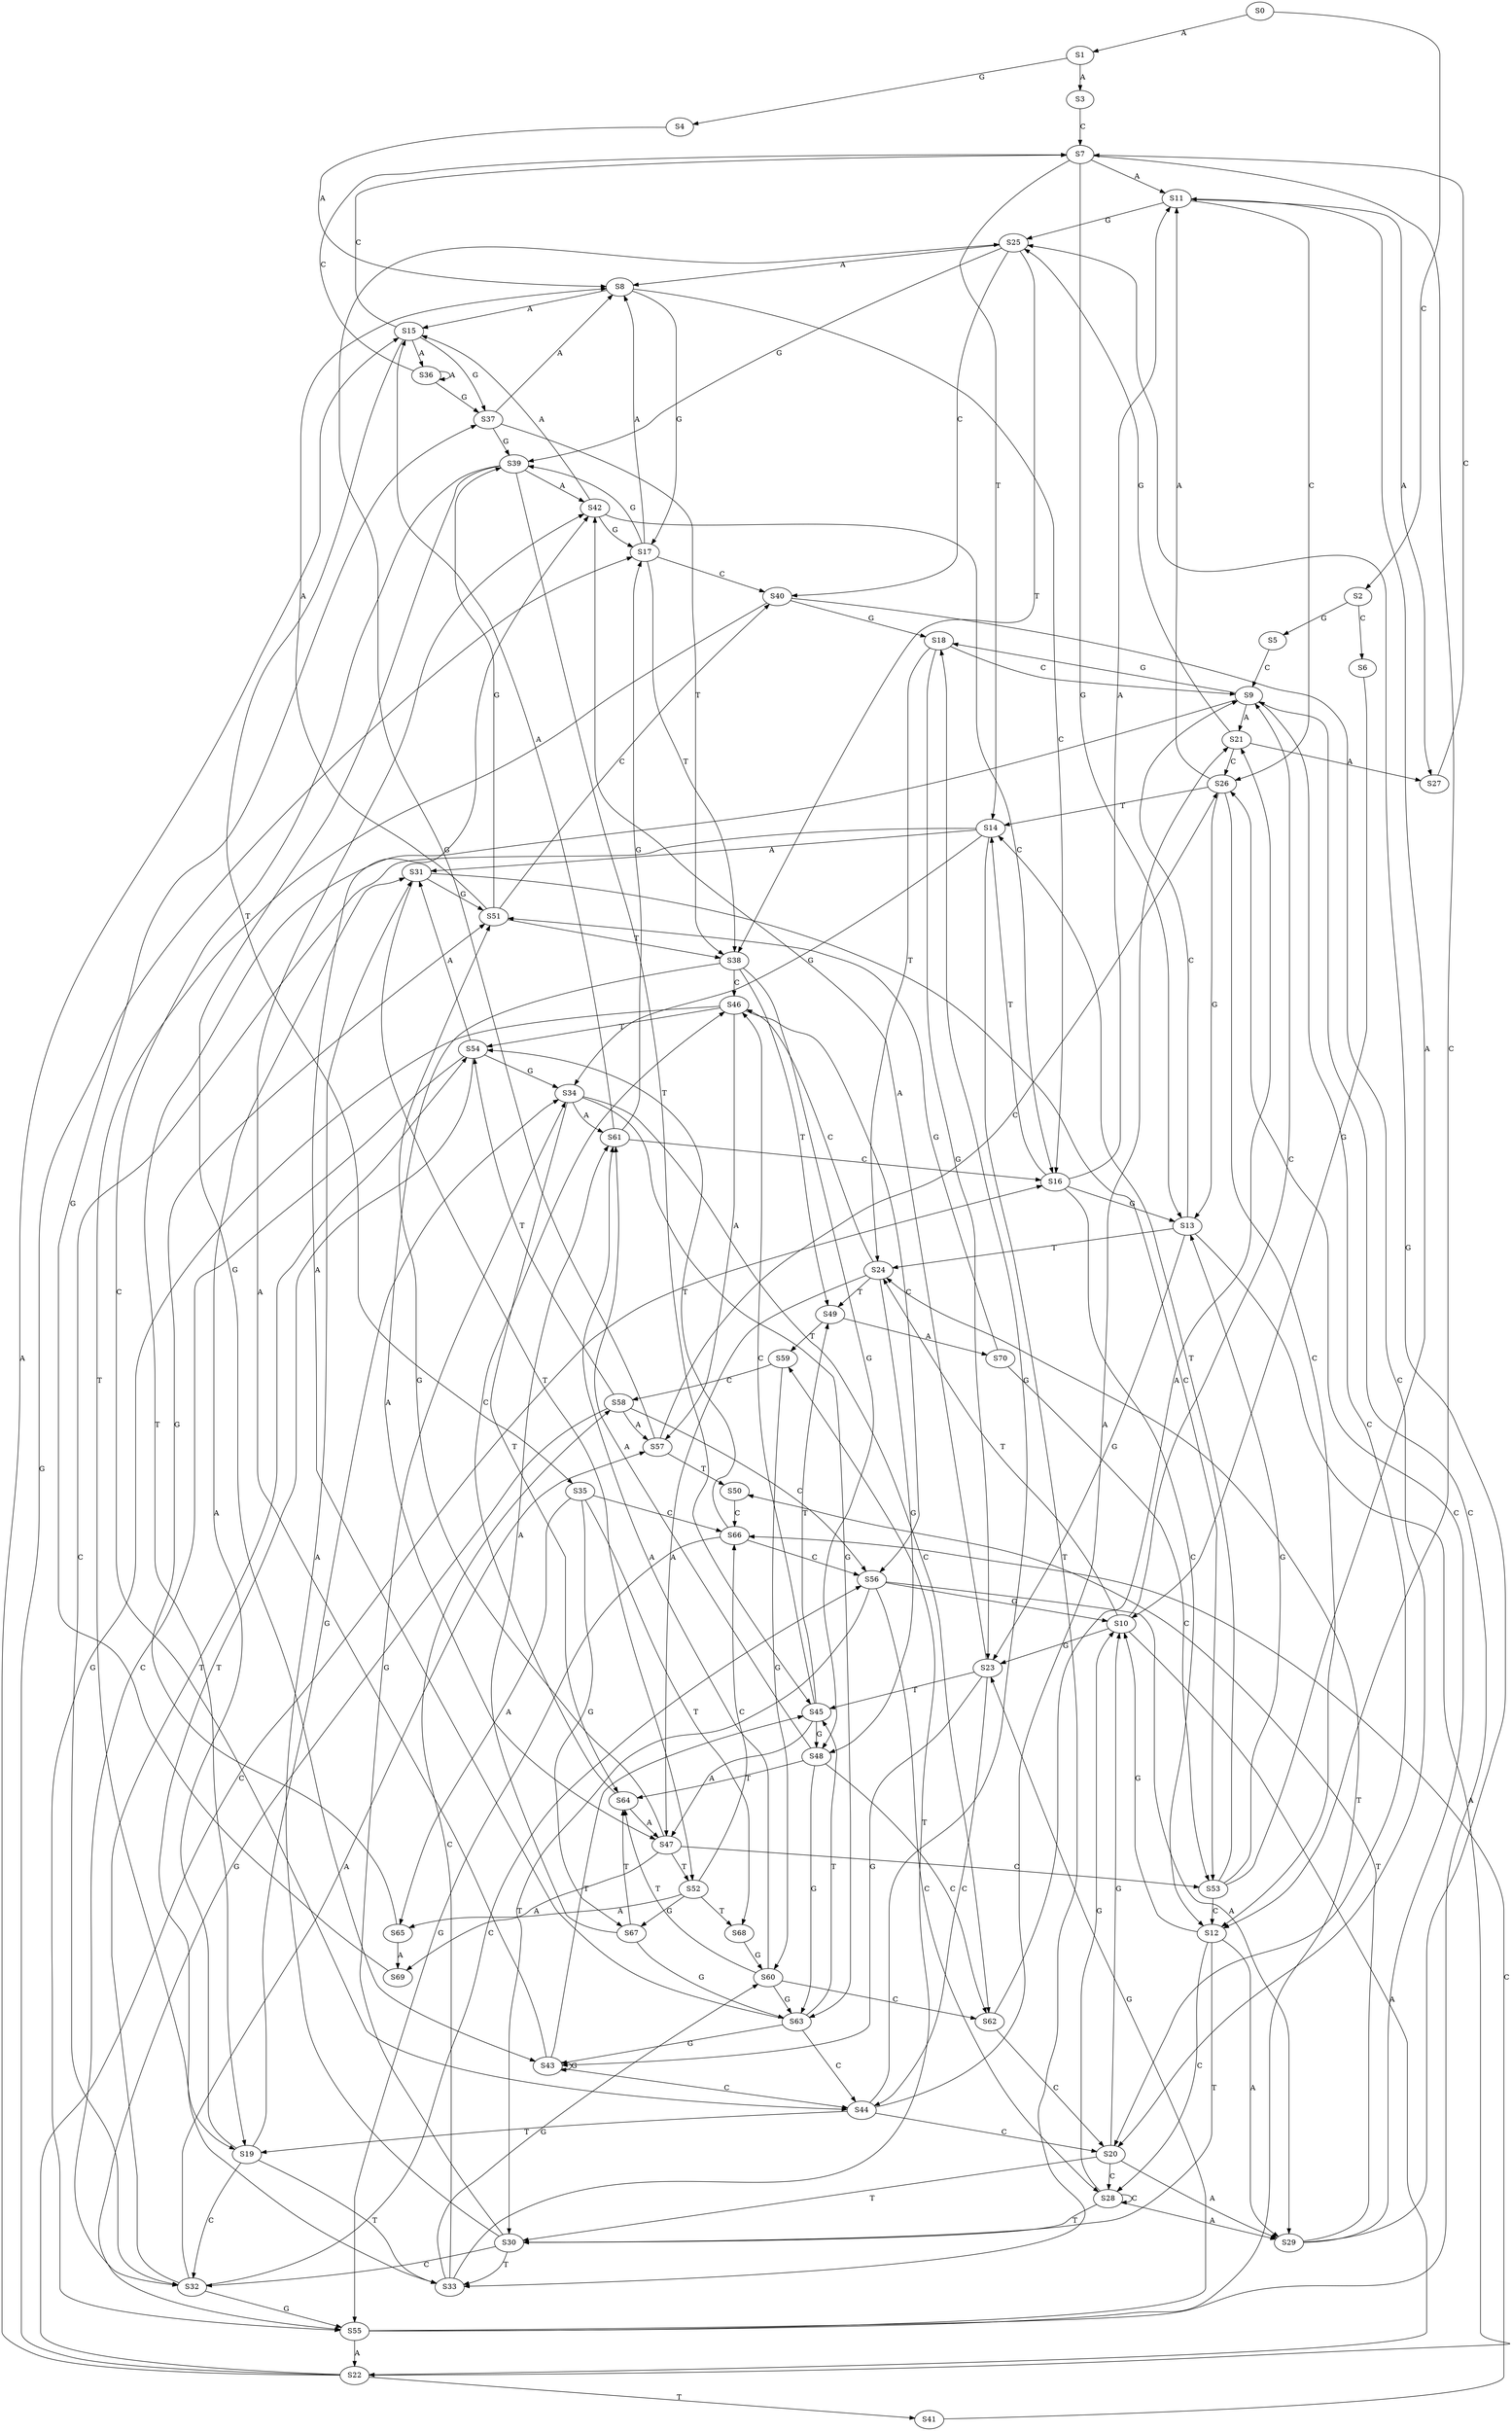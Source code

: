 strict digraph  {
	S0 -> S1 [ label = A ];
	S0 -> S2 [ label = C ];
	S1 -> S3 [ label = A ];
	S1 -> S4 [ label = G ];
	S2 -> S5 [ label = G ];
	S2 -> S6 [ label = C ];
	S3 -> S7 [ label = C ];
	S4 -> S8 [ label = A ];
	S5 -> S9 [ label = C ];
	S6 -> S10 [ label = G ];
	S7 -> S11 [ label = A ];
	S7 -> S12 [ label = C ];
	S7 -> S13 [ label = G ];
	S7 -> S14 [ label = T ];
	S8 -> S15 [ label = A ];
	S8 -> S16 [ label = C ];
	S8 -> S17 [ label = G ];
	S9 -> S18 [ label = G ];
	S9 -> S19 [ label = T ];
	S9 -> S20 [ label = C ];
	S9 -> S21 [ label = A ];
	S10 -> S22 [ label = A ];
	S10 -> S23 [ label = G ];
	S10 -> S24 [ label = T ];
	S10 -> S9 [ label = C ];
	S11 -> S25 [ label = G ];
	S11 -> S26 [ label = C ];
	S11 -> S27 [ label = A ];
	S12 -> S28 [ label = C ];
	S12 -> S29 [ label = A ];
	S12 -> S30 [ label = T ];
	S12 -> S10 [ label = G ];
	S13 -> S23 [ label = G ];
	S13 -> S22 [ label = A ];
	S13 -> S24 [ label = T ];
	S13 -> S9 [ label = C ];
	S14 -> S31 [ label = A ];
	S14 -> S32 [ label = C ];
	S14 -> S33 [ label = T ];
	S14 -> S34 [ label = G ];
	S15 -> S35 [ label = T ];
	S15 -> S7 [ label = C ];
	S15 -> S36 [ label = A ];
	S15 -> S37 [ label = G ];
	S16 -> S14 [ label = T ];
	S16 -> S13 [ label = G ];
	S16 -> S12 [ label = C ];
	S16 -> S11 [ label = A ];
	S17 -> S38 [ label = T ];
	S17 -> S8 [ label = A ];
	S17 -> S39 [ label = G ];
	S17 -> S40 [ label = C ];
	S18 -> S23 [ label = G ];
	S18 -> S9 [ label = C ];
	S18 -> S24 [ label = T ];
	S19 -> S31 [ label = A ];
	S19 -> S32 [ label = C ];
	S19 -> S33 [ label = T ];
	S19 -> S34 [ label = G ];
	S20 -> S10 [ label = G ];
	S20 -> S29 [ label = A ];
	S20 -> S30 [ label = T ];
	S20 -> S28 [ label = C ];
	S21 -> S25 [ label = G ];
	S21 -> S26 [ label = C ];
	S21 -> S27 [ label = A ];
	S22 -> S15 [ label = A ];
	S22 -> S16 [ label = C ];
	S22 -> S17 [ label = G ];
	S22 -> S41 [ label = T ];
	S23 -> S42 [ label = A ];
	S23 -> S43 [ label = G ];
	S23 -> S44 [ label = C ];
	S23 -> S45 [ label = T ];
	S24 -> S46 [ label = C ];
	S24 -> S47 [ label = A ];
	S24 -> S48 [ label = G ];
	S24 -> S49 [ label = T ];
	S25 -> S39 [ label = G ];
	S25 -> S38 [ label = T ];
	S25 -> S8 [ label = A ];
	S25 -> S40 [ label = C ];
	S26 -> S14 [ label = T ];
	S26 -> S12 [ label = C ];
	S26 -> S11 [ label = A ];
	S26 -> S13 [ label = G ];
	S27 -> S7 [ label = C ];
	S28 -> S10 [ label = G ];
	S28 -> S28 [ label = C ];
	S28 -> S29 [ label = A ];
	S28 -> S30 [ label = T ];
	S29 -> S25 [ label = G ];
	S29 -> S50 [ label = T ];
	S29 -> S26 [ label = C ];
	S30 -> S34 [ label = G ];
	S30 -> S31 [ label = A ];
	S30 -> S32 [ label = C ];
	S30 -> S33 [ label = T ];
	S31 -> S51 [ label = G ];
	S31 -> S52 [ label = T ];
	S31 -> S53 [ label = C ];
	S32 -> S54 [ label = T ];
	S32 -> S55 [ label = G ];
	S32 -> S56 [ label = C ];
	S32 -> S57 [ label = A ];
	S33 -> S58 [ label = C ];
	S33 -> S59 [ label = T ];
	S33 -> S60 [ label = G ];
	S34 -> S61 [ label = A ];
	S34 -> S62 [ label = C ];
	S34 -> S63 [ label = G ];
	S34 -> S64 [ label = T ];
	S35 -> S65 [ label = A ];
	S35 -> S66 [ label = C ];
	S35 -> S67 [ label = G ];
	S35 -> S68 [ label = T ];
	S36 -> S37 [ label = G ];
	S36 -> S7 [ label = C ];
	S36 -> S36 [ label = A ];
	S37 -> S38 [ label = T ];
	S37 -> S8 [ label = A ];
	S37 -> S39 [ label = G ];
	S38 -> S47 [ label = A ];
	S38 -> S46 [ label = C ];
	S38 -> S48 [ label = G ];
	S38 -> S49 [ label = T ];
	S39 -> S42 [ label = A ];
	S39 -> S43 [ label = G ];
	S39 -> S45 [ label = T ];
	S39 -> S44 [ label = C ];
	S40 -> S20 [ label = C ];
	S40 -> S19 [ label = T ];
	S40 -> S18 [ label = G ];
	S41 -> S66 [ label = C ];
	S42 -> S15 [ label = A ];
	S42 -> S16 [ label = C ];
	S42 -> S17 [ label = G ];
	S43 -> S45 [ label = T ];
	S43 -> S44 [ label = C ];
	S43 -> S43 [ label = G ];
	S43 -> S42 [ label = A ];
	S44 -> S19 [ label = T ];
	S44 -> S20 [ label = C ];
	S44 -> S21 [ label = A ];
	S44 -> S18 [ label = G ];
	S45 -> S47 [ label = A ];
	S45 -> S46 [ label = C ];
	S45 -> S48 [ label = G ];
	S45 -> S49 [ label = T ];
	S46 -> S54 [ label = T ];
	S46 -> S55 [ label = G ];
	S46 -> S57 [ label = A ];
	S46 -> S56 [ label = C ];
	S47 -> S52 [ label = T ];
	S47 -> S51 [ label = G ];
	S47 -> S69 [ label = A ];
	S47 -> S53 [ label = C ];
	S48 -> S64 [ label = T ];
	S48 -> S63 [ label = G ];
	S48 -> S61 [ label = A ];
	S48 -> S62 [ label = C ];
	S49 -> S70 [ label = A ];
	S49 -> S59 [ label = T ];
	S50 -> S66 [ label = C ];
	S51 -> S38 [ label = T ];
	S51 -> S8 [ label = A ];
	S51 -> S40 [ label = C ];
	S51 -> S39 [ label = G ];
	S52 -> S66 [ label = C ];
	S52 -> S65 [ label = A ];
	S52 -> S68 [ label = T ];
	S52 -> S67 [ label = G ];
	S53 -> S13 [ label = G ];
	S53 -> S14 [ label = T ];
	S53 -> S12 [ label = C ];
	S53 -> S11 [ label = A ];
	S54 -> S34 [ label = G ];
	S54 -> S32 [ label = C ];
	S54 -> S31 [ label = A ];
	S54 -> S33 [ label = T ];
	S55 -> S23 [ label = G ];
	S55 -> S24 [ label = T ];
	S55 -> S9 [ label = C ];
	S55 -> S22 [ label = A ];
	S56 -> S28 [ label = C ];
	S56 -> S29 [ label = A ];
	S56 -> S30 [ label = T ];
	S56 -> S10 [ label = G ];
	S57 -> S50 [ label = T ];
	S57 -> S26 [ label = C ];
	S57 -> S25 [ label = G ];
	S58 -> S57 [ label = A ];
	S58 -> S54 [ label = T ];
	S58 -> S56 [ label = C ];
	S58 -> S55 [ label = G ];
	S59 -> S60 [ label = G ];
	S59 -> S58 [ label = C ];
	S60 -> S63 [ label = G ];
	S60 -> S62 [ label = C ];
	S60 -> S64 [ label = T ];
	S60 -> S61 [ label = A ];
	S61 -> S17 [ label = G ];
	S61 -> S16 [ label = C ];
	S61 -> S15 [ label = A ];
	S62 -> S20 [ label = C ];
	S62 -> S21 [ label = A ];
	S63 -> S43 [ label = G ];
	S63 -> S44 [ label = C ];
	S63 -> S42 [ label = A ];
	S63 -> S45 [ label = T ];
	S64 -> S46 [ label = C ];
	S64 -> S47 [ label = A ];
	S65 -> S51 [ label = G ];
	S65 -> S69 [ label = A ];
	S66 -> S56 [ label = C ];
	S66 -> S55 [ label = G ];
	S66 -> S54 [ label = T ];
	S67 -> S63 [ label = G ];
	S67 -> S61 [ label = A ];
	S67 -> S64 [ label = T ];
	S68 -> S60 [ label = G ];
	S69 -> S37 [ label = G ];
	S70 -> S53 [ label = C ];
	S70 -> S51 [ label = G ];
}
